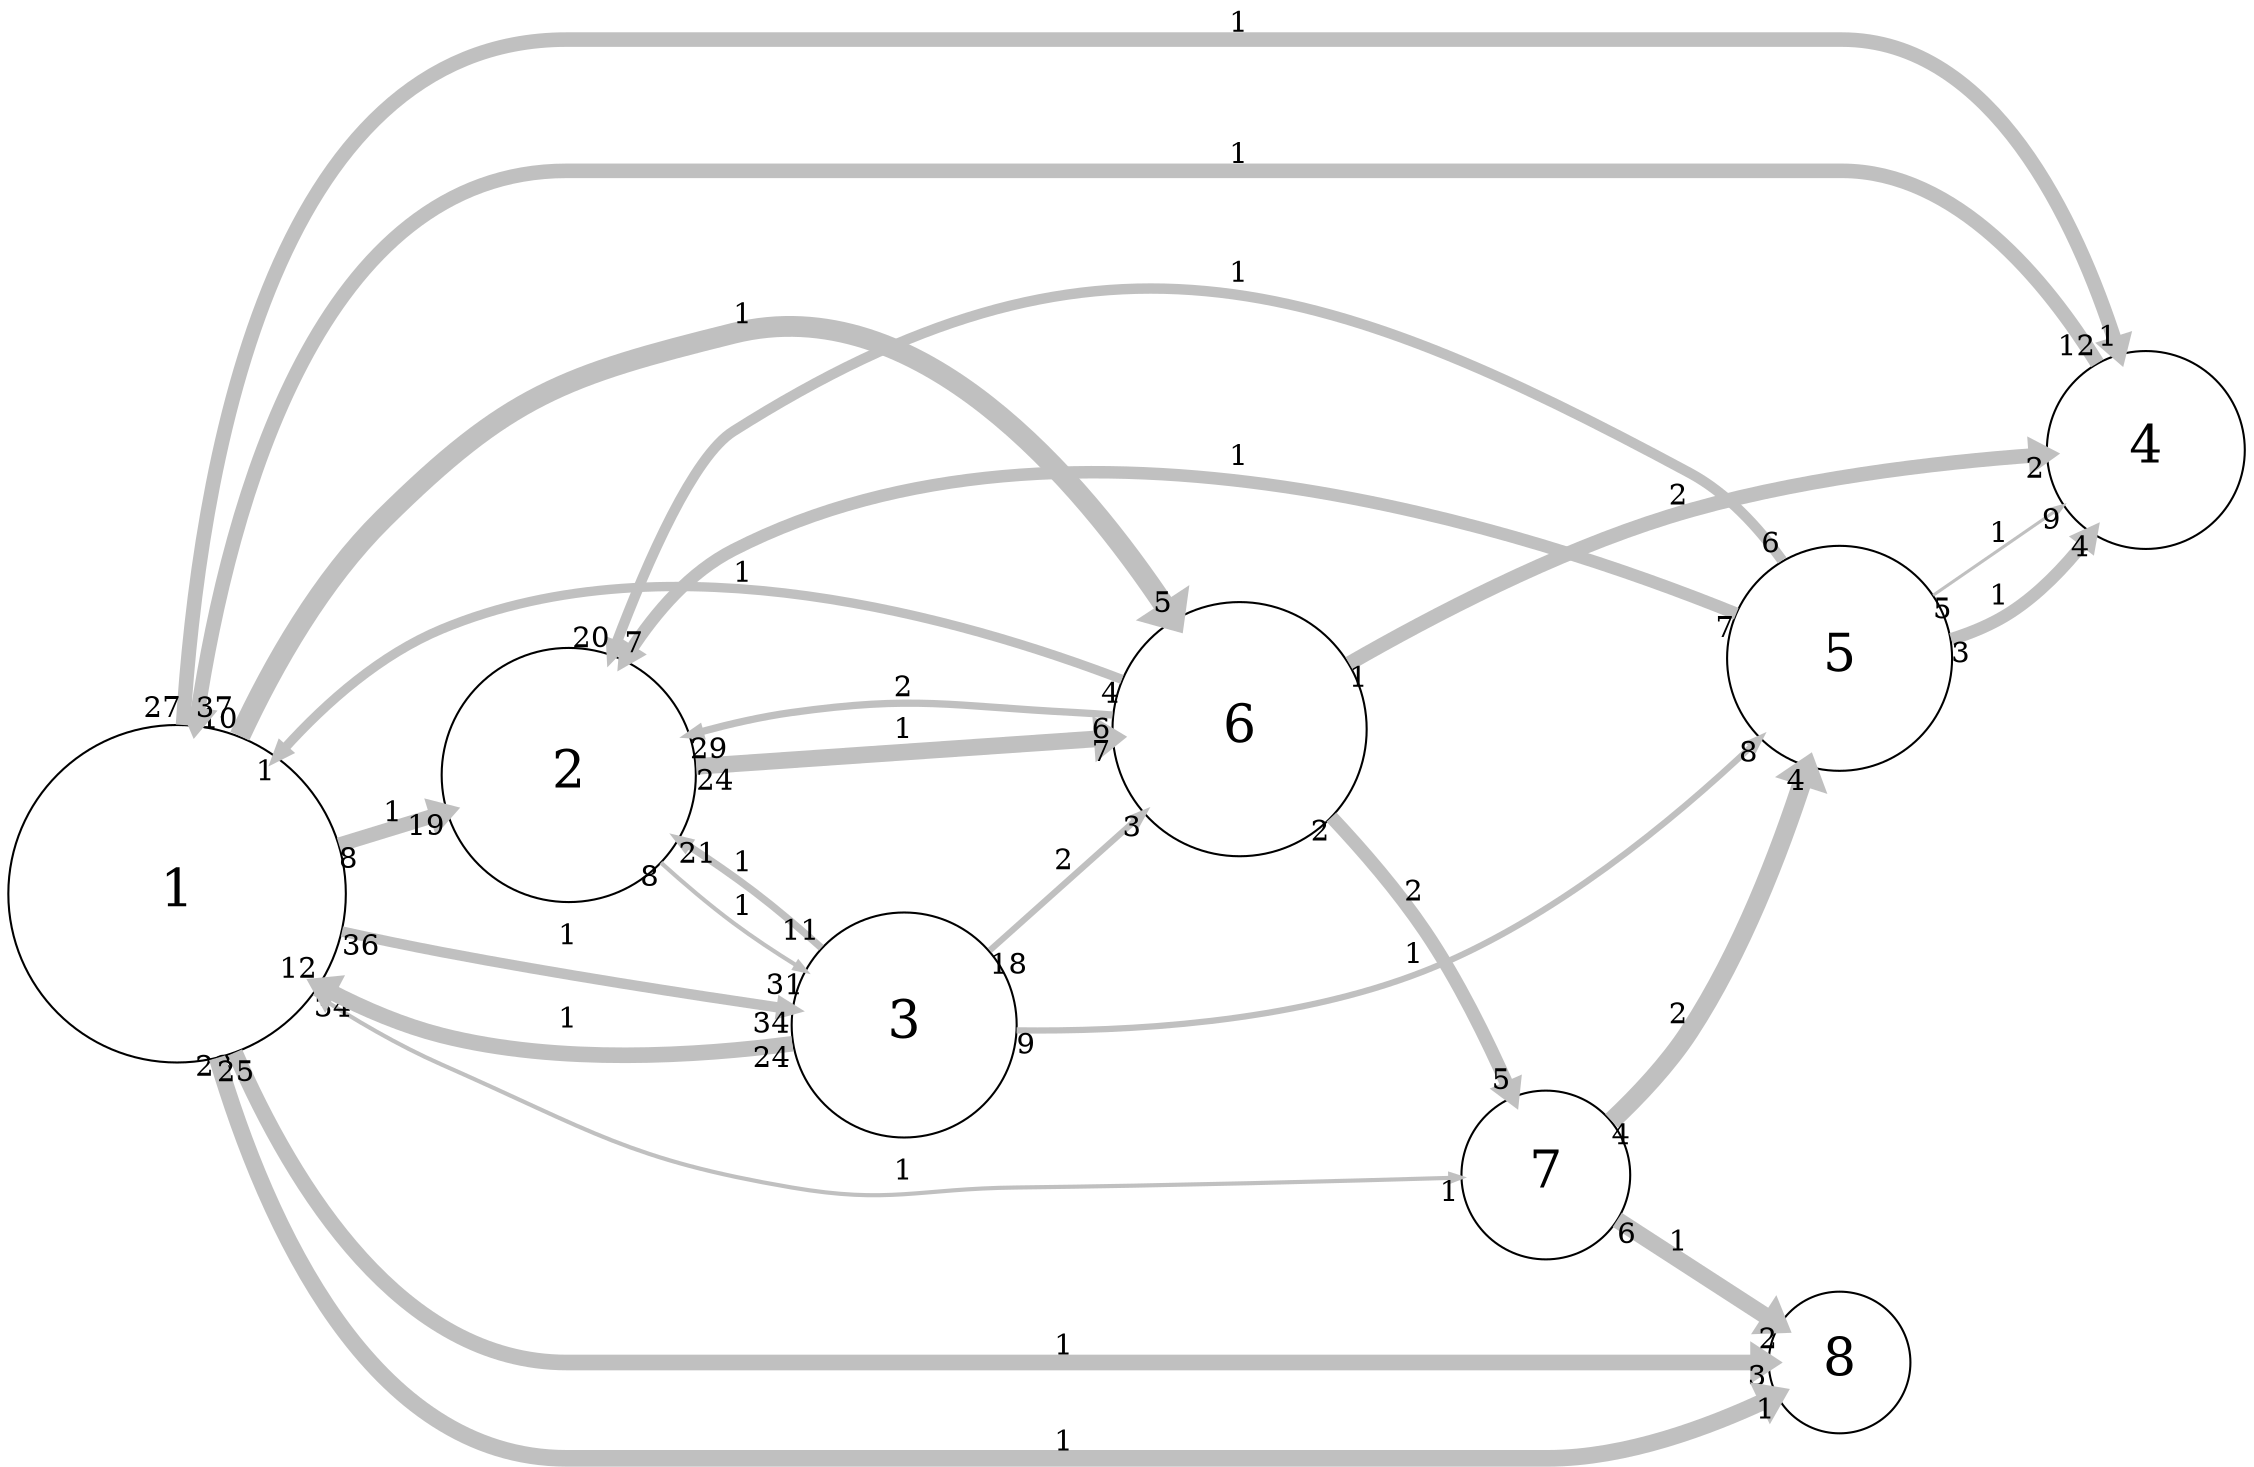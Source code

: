 digraph "" {
	graph [bb="0,0,1053,689.5",
		overlap=false,
		rankdir=LR,
		ratio=0.5,
		scale=1,
		splines=spline
	];
	node [fontsize=25,
		label="\N",
		shape=circle
	];
	edge [arrowsize=0.5,
		splines=true
	];
	0	[height=2.25,
		label=1,
		pos="81,270",
		width=2.25];
	1	[height=1.6875,
		label=2,
		pos="265,327",
		width=1.6875];
	0 -> 1	[key=0,
		capacity=1,
		color=grey,
		from_pd=7,
		head_lp="199.76,300.75",
		headlabel=19,
		label=1,
		lp="183,309.25",
		penwidth=7.0,
		pos="e,206.51,309 158.66,294.01 170.93,297.85 183.56,301.81 195.62,305.58",
		pt=7,
		tail_lp="162.03,302.26",
		taillabel=8,
		to_pd=18];
	2	[height=1.5,
		label=3,
		pos="423,207",
		width=1.5];
	0 -> 2	[key=0,
		capacity=1,
		color=grey,
		from_pd=35,
		head_lp="362.23,205.64",
		headlabel=34,
		label=1,
		lp="265,248.25",
		penwidth=5.0,
		pos="e,368.98,213.89 159.72,250.21 174.46,246.75 189.79,243.35 204.25,240.5 255.69,230.36 314.47,221.47 357.98,215.4",
		pt=11,
		tail_lp="166.47,258.46",
		taillabel=36,
		to_pd=33];
	3	[height=1.3125,
		label=4,
		pos="1006,478",
		width=1.3125];
	0 -> 3	[key=0,
		capacity=1,
		color=grey,
		from_pd=26,
		head_lp="990.13,531.97",
		headlabel=1,
		label=1,
		lp="580,681.25",
		penwidth=7.0,
		pos="e,993.51,523.72 83.776,351.07 91.145,468.75 124.09,673 264,673 264,673 264,673 863,673 932.05,673 971.06,592.12 990.08,534.53",
		pt=7,
		tail_lp="77.026,359.32",
		taillabel=27,
		to_pd=0];
	5	[height=1.6875,
		label=6,
		pos="580,345",
		width=1.6875];
	0 -> 5	[key=0,
		capacity=1,
		color=grey,
		from_pd=9,
		head_lp="541.95,403.39",
		headlabel=5,
		label=1,
		lp="348,543.25",
		penwidth=10.0,
		pos="e,545.32,395.14 111.59,345.33 127.8,379.47 150.57,418.49 179.62,447 238.79,505.07 264.15,514.08 344.62,534 422.61,553.3 441.15,497.16 \
501.38,444 514.35,432.54 526.74,418.69 537.65,405.03",
		pt=1,
		tail_lp="104.84,353.58",
		taillabel=10,
		to_pd=4];
	6	[height=1.125,
		label=7,
		pos="724,140",
		width=1.125];
	0 -> 6	[key=0,
		capacity=1,
		color=grey,
		from_pd=33,
		head_lp="680.25,125.14",
		headlabel=1,
		label=1,
		lp="423,135.25",
		penwidth=2.0,
		pos="e,683.62,133.39 147.22,222.98 157.96,215.51 169.04,207.95 179.62,201 255.09,151.43 280.03,142.83 369,127.5 477.69,108.78 607.82,\
122.42 676.02,132.27",
		pt=17,
		tail_lp="153.97,214.73",
		taillabel=34,
		to_pd=0];
	7	[height=0.9375,
		label=8,
		pos="862,47",
		width=0.9375];
	0 -> 7	[key=0,
		capacity=1,
		color=grey,
		from_pd=22,
		head_lp="824.65,38.75",
		headlabel=3,
		label=1,
		lp="498,55.25",
		penwidth=7.5,
		pos="e,828.02,47 108.33,193.57 136,129.01 186.42,47 264,47 264,47 264,47 725,47 755.51,47 789.87,47 816.42,47",
		pt=6,
		tail_lp="115.08,185.32",
		taillabel=23,
		to_pd=2];
	0 -> 7	[key=1,
		capacity=1,
		color=grey,
		from_pd=24,
		head_lp="828.64,22.444",
		headlabel=1,
		label=1,
		lp="498,8.25",
		penwidth=8.0,
		pos="e,832.02,30.694 99.596,190.82 122.52,111.15 171.15,0 264,0 264,0 264,0 725,0 758.77,0 794.8,13.107 821.29,25.477",
		pt=5,
		tail_lp="92.846,182.57",
		taillabel=25,
		to_pd=0];
	1 -> 2	[key=0,
		capacity=1,
		color=grey,
		from_pd=7,
		head_lp="367.85,223.57",
		headlabel=31,
		label=1,
		lp="348,259.25",
		penwidth=2.0,
		pos="e,374.6,231.82 307.56,283.47 319.07,272.45 331.91,261.04 344.62,251.5 351.89,246.05 359.88,240.77 367.89,235.85",
		pt=17,
		tail_lp="304.19,291.72",
		taillabel=8,
		to_pd=30];
	1 -> 5	[key=0,
		capacity=1,
		color=grey,
		from_pd=23,
		head_lp="515.76,332.84",
		headlabel=7,
		label=1,
		lp="423,346.25",
		penwidth=8.0,
		pos="e,519.14,341.09 326.04,330.12 368.26,332.36 426.09,335.49 477,338.5 486.8,339.08 497.13,339.71 507.31,340.35",
		pt=5,
		tail_lp="332.79,321.87",
		taillabel=24,
		to_pd=6];
	2 -> 0	[key=0,
		capacity=1,
		color=grey,
		from_pd=23,
		head_lp="141.01,215.52",
		headlabel=12,
		label=1,
		lp="265,207.25",
		penwidth=7.5,
		pos="e,147.76,223.77 369.56,196.73 324.83,189.96 259.24,184.78 204.25,199.5 188.48,203.72 172.64,210.52 157.83,218.27",
		pt=6,
		tail_lp="362.81,188.48",
		taillabel=24,
		to_pd=11];
	2 -> 1	[key=0,
		capacity=1,
		color=grey,
		from_pd=10,
		head_lp="323.06,285.32",
		headlabel=21,
		label=1,
		lp="348,281.25",
		penwidth=3.5,
		pos="e,316.31,293.57 382.29,242.6 372.37,251.14 361.63,260.07 351.38,268 342.87,274.58 333.68,281.31 324.6,287.75",
		pt=14,
		tail_lp="389.04,234.35",
		taillabel=11,
		to_pd=20];
	2 -> 5	[key=0,
		capacity=2,
		color=grey,
		from_pd=17,
		head_lp="537.39,296.7",
		headlabel=3,
		label=2,
		lp="498,279.25",
		penwidth=3.0,
		pos="e,534.02,304.95 463.92,242.54 483.18,259.69 506.52,280.47 527.14,298.83",
		pt=15,
		tail_lp="457.17,234.29",
		taillabel=18,
		to_pd=2];
	4	[height=1.5,
		label=5,
		pos="862,381",
		width=1.5];
	2 -> 4	[key=0,
		capacity=1,
		color=grey,
		from_pd=8,
		head_lp="820.29,334.02",
		headlabel=8,
		label=1,
		lp="663,240.25",
		penwidth=3.0,
		pos="e,823.66,342.27 477.01,204.48 527.47,203.93 604.64,207.97 666.38,232.5 724.57,255.63 780.24,301.32 817.02,335.94",
		pt=15,
		tail_lp="480.39,196.23",
		taillabel=9,
		to_pd=7];
	3 -> 0	[key=0,
		capacity=1,
		color=grey,
		from_pd=11,
		head_lp="96.611,359.06",
		headlabel=37,
		label=1,
		lp="580,619.25",
		penwidth=7.0,
		pos="e,89.861,350.81 983.09,519.72 959.26,558.72 917.21,611 863,611 264,611 264,611 264,611 150.92,611 107.85,463.26 91.621,362.27",
		pt=7,
		tail_lp="976.34,527.97",
		taillabel=12,
		to_pd=36];
	5 -> 0	[key=0,
		capacity=1,
		color=grey,
		from_pd=3,
		head_lp="124.32,344.54",
		headlabel=1,
		label=1,
		lp="348,423.25",
		penwidth=4.5,
		pos="e,127.7,336.29 524.21,369.93 449.03,400.35 311.08,442.45 204.25,397 177.66,385.69 154.05,365.44 134.84,344.39",
		pt=12,
		tail_lp="520.83,361.68",
		taillabel=4,
		to_pd=0];
	5 -> 1	[key=0,
		capacity=2,
		color=grey,
		from_pd=5,
		head_lp="329.94,353.69",
		headlabel=29,
		label=2,
		lp="423,367.25",
		penwidth=3.5,
		pos="e,323.19,345.44 519.26,351.28 513.22,351.88 507.18,352.46 501.38,353 442.79,358.42 427.32,362.79 369,355 357.23,353.43 344.91,350.89 \
333.03,347.97",
		pt=14,
		tail_lp="515.88,359.53",
		taillabel=6,
		to_pd=28];
	5 -> 3	[key=0,
		capacity=2,
		color=grey,
		from_pd=0,
		head_lp="955.08,467.72",
		headlabel=2,
		label=2,
		lp="786,457.25",
		penwidth=7.0,
		pos="e,958.46,475.97 632.05,376.8 671.66,399.96 728.72,430.12 782.62,447 836.86,463.98 901.46,471.68 947.01,475.15",
		pt=7,
		tail_lp="635.43,368.55",
		taillabel=1,
		to_pd=1];
	5 -> 6	[key=0,
		capacity=2,
		color=grey,
		from_pd=1,
		head_lp="704.14,185.61",
		headlabel=5,
		label=2,
		lp="663,269.25",
		penwidth=6.5,
		pos="e,707.52,177.36 624.51,303.18 638.84,288.14 654.21,270.55 666.38,253 680.38,232.81 692.96,208.66 702.69,187.88",
		pt=8,
		tail_lp="621.14,311.43",
		taillabel=2,
		to_pd=4];
	6 -> 7	[key=0,
		capacity=1,
		color=grey,
		from_pd=5,
		head_lp="830.05,74.108",
		headlabel=2,
		label=1,
		lp="786,107.25",
		penwidth=8.0,
		pos="e,833.42,65.858 757.92,117.49 777.78,103.91 803.14,86.563 823.74,72.48",
		pt=5,
		tail_lp="754.55,125.74",
		taillabel=6,
		to_pd=1];
	6 -> 4	[key=0,
		capacity=2,
		color=grey,
		from_pd=3,
		head_lp="843.4,320.76",
		headlabel=4,
		label=2,
		lp="786,209.25",
		penwidth=9.0,
		pos="e,846.78,329.01 756.29,164.91 767.83,175.29 780.29,188.05 789.38,201.5 813.35,237 831.23,281.74 843.12,317.68",
		pt=3,
		tail_lp="752.91,156.66",
		taillabel=4,
		to_pd=3];
	4 -> 1	[key=0,
		capacity=1,
		color=grey,
		from_pd=5,
		head_lp="282.84,391.05",
		headlabel=20,
		label=1,
		lp="580,562.25",
		penwidth=5.0,
		pos="e,289.59,382.8 834.55,427.73 822.88,443.92 807.64,460.41 789.38,470 614.21,561.98 512.31,594.01 344.62,489 335.33,483.18 312.62,\
435.11 293.99,392.83",
		pt=11,
		tail_lp="831.17,435.98",
		taillabel=6,
		to_pd=19];
	4 -> 1	[key=1,
		capacity=1,
		color=grey,
		from_pd=6,
		head_lp="294.98,390.34",
		headlabel=7,
		label=1,
		lp="580,479.25",
		penwidth=6.0,
		pos="e,291.61,382.09 812.21,403.13 716.59,443 500.33,515.67 344.62,436 325.34,426.13 309.71,409.09 297.61,391.38",
		pt=9,
		tail_lp="808.83,411.38",
		taillabel=7,
		to_pd=6];
	4 -> 3	[key=0,
		capacity=1,
		color=grey,
		from_pd=2,
		head_lp="977.26,429.68",
		headlabel=4,
		label=1,
		lp="937,406.25",
		penwidth=6.0,
		pos="e,980.64,437.93 915.65,387.92 924.3,390.44 932.89,393.85 940.38,398.5 953.02,406.35 964.3,417.56 973.76,429.09",
		pt=9,
		tail_lp="919.02,379.67",
		taillabel=3,
		to_pd=3];
	4 -> 3	[key=1,
		capacity=1,
		color=grey,
		from_pd=4,
		head_lp="963.26,443.54",
		headlabel=9,
		label=1,
		lp="937,440.25",
		penwidth=1.5,
		pos="e,966.63,451.79 907.15,411.16 924.27,422.85 943.83,436.21 960.93,447.9",
		pt=18,
		tail_lp="910.53,419.41",
		taillabel=5,
		to_pd=8];
}
